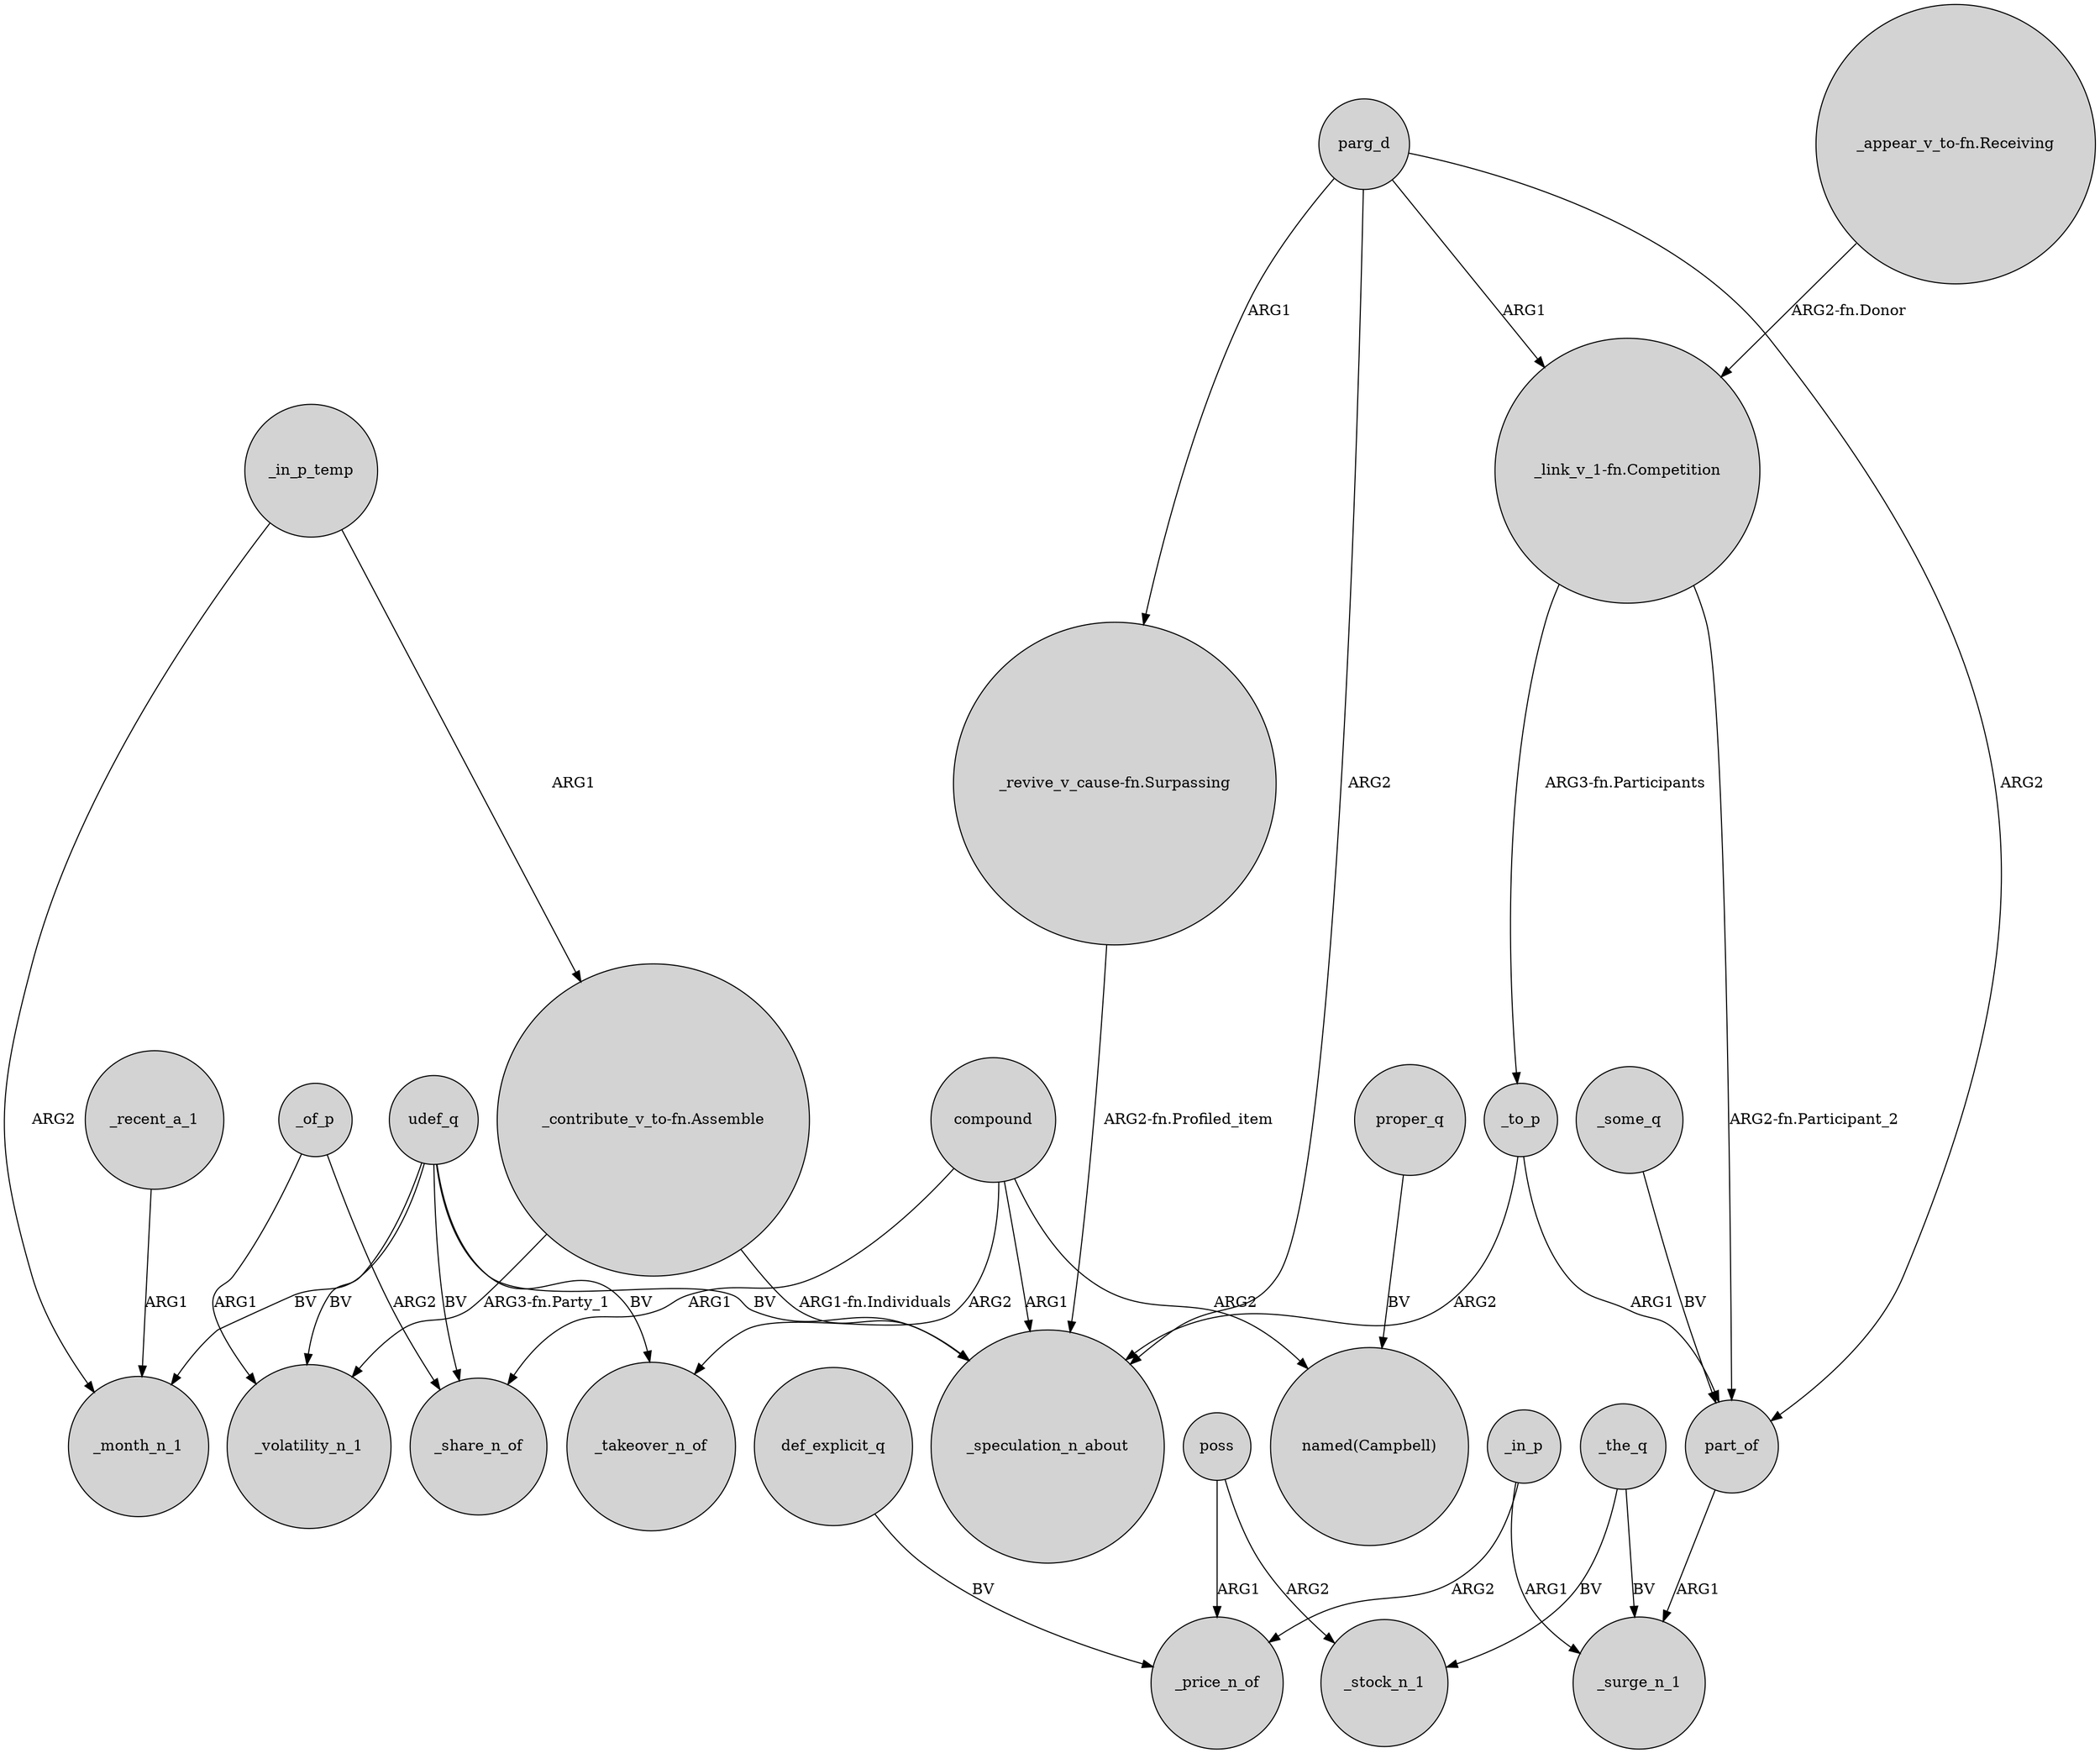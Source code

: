 digraph {
	node [shape=circle style=filled]
	udef_q -> _month_n_1 [label=BV]
	"_link_v_1-fn.Competition" -> part_of [label="ARG2-fn.Participant_2"]
	_to_p -> _speculation_n_about [label=ARG2]
	udef_q -> _volatility_n_1 [label=BV]
	compound -> _share_n_of [label=ARG1]
	_of_p -> _share_n_of [label=ARG2]
	"_contribute_v_to-fn.Assemble" -> _speculation_n_about [label="ARG1-fn.Individuals"]
	part_of -> _surge_n_1 [label=ARG1]
	parg_d -> "_revive_v_cause-fn.Surpassing" [label=ARG1]
	udef_q -> _speculation_n_about [label=BV]
	parg_d -> "_link_v_1-fn.Competition" [label=ARG1]
	compound -> _speculation_n_about [label=ARG1]
	"_contribute_v_to-fn.Assemble" -> _volatility_n_1 [label="ARG3-fn.Party_1"]
	_to_p -> part_of [label=ARG1]
	parg_d -> part_of [label=ARG2]
	_in_p_temp -> "_contribute_v_to-fn.Assemble" [label=ARG1]
	udef_q -> _takeover_n_of [label=BV]
	poss -> _price_n_of [label=ARG1]
	_the_q -> _stock_n_1 [label=BV]
	parg_d -> _speculation_n_about [label=ARG2]
	_recent_a_1 -> _month_n_1 [label=ARG1]
	proper_q -> "named(Campbell)" [label=BV]
	"_revive_v_cause-fn.Surpassing" -> _speculation_n_about [label="ARG2-fn.Profiled_item"]
	_in_p_temp -> _month_n_1 [label=ARG2]
	_in_p -> _surge_n_1 [label=ARG1]
	udef_q -> _share_n_of [label=BV]
	_in_p -> _price_n_of [label=ARG2]
	_some_q -> part_of [label=BV]
	"_appear_v_to-fn.Receiving" -> "_link_v_1-fn.Competition" [label="ARG2-fn.Donor"]
	compound -> "named(Campbell)" [label=ARG2]
	compound -> _takeover_n_of [label=ARG2]
	poss -> _stock_n_1 [label=ARG2]
	_of_p -> _volatility_n_1 [label=ARG1]
	_the_q -> _surge_n_1 [label=BV]
	def_explicit_q -> _price_n_of [label=BV]
	"_link_v_1-fn.Competition" -> _to_p [label="ARG3-fn.Participants"]
}
